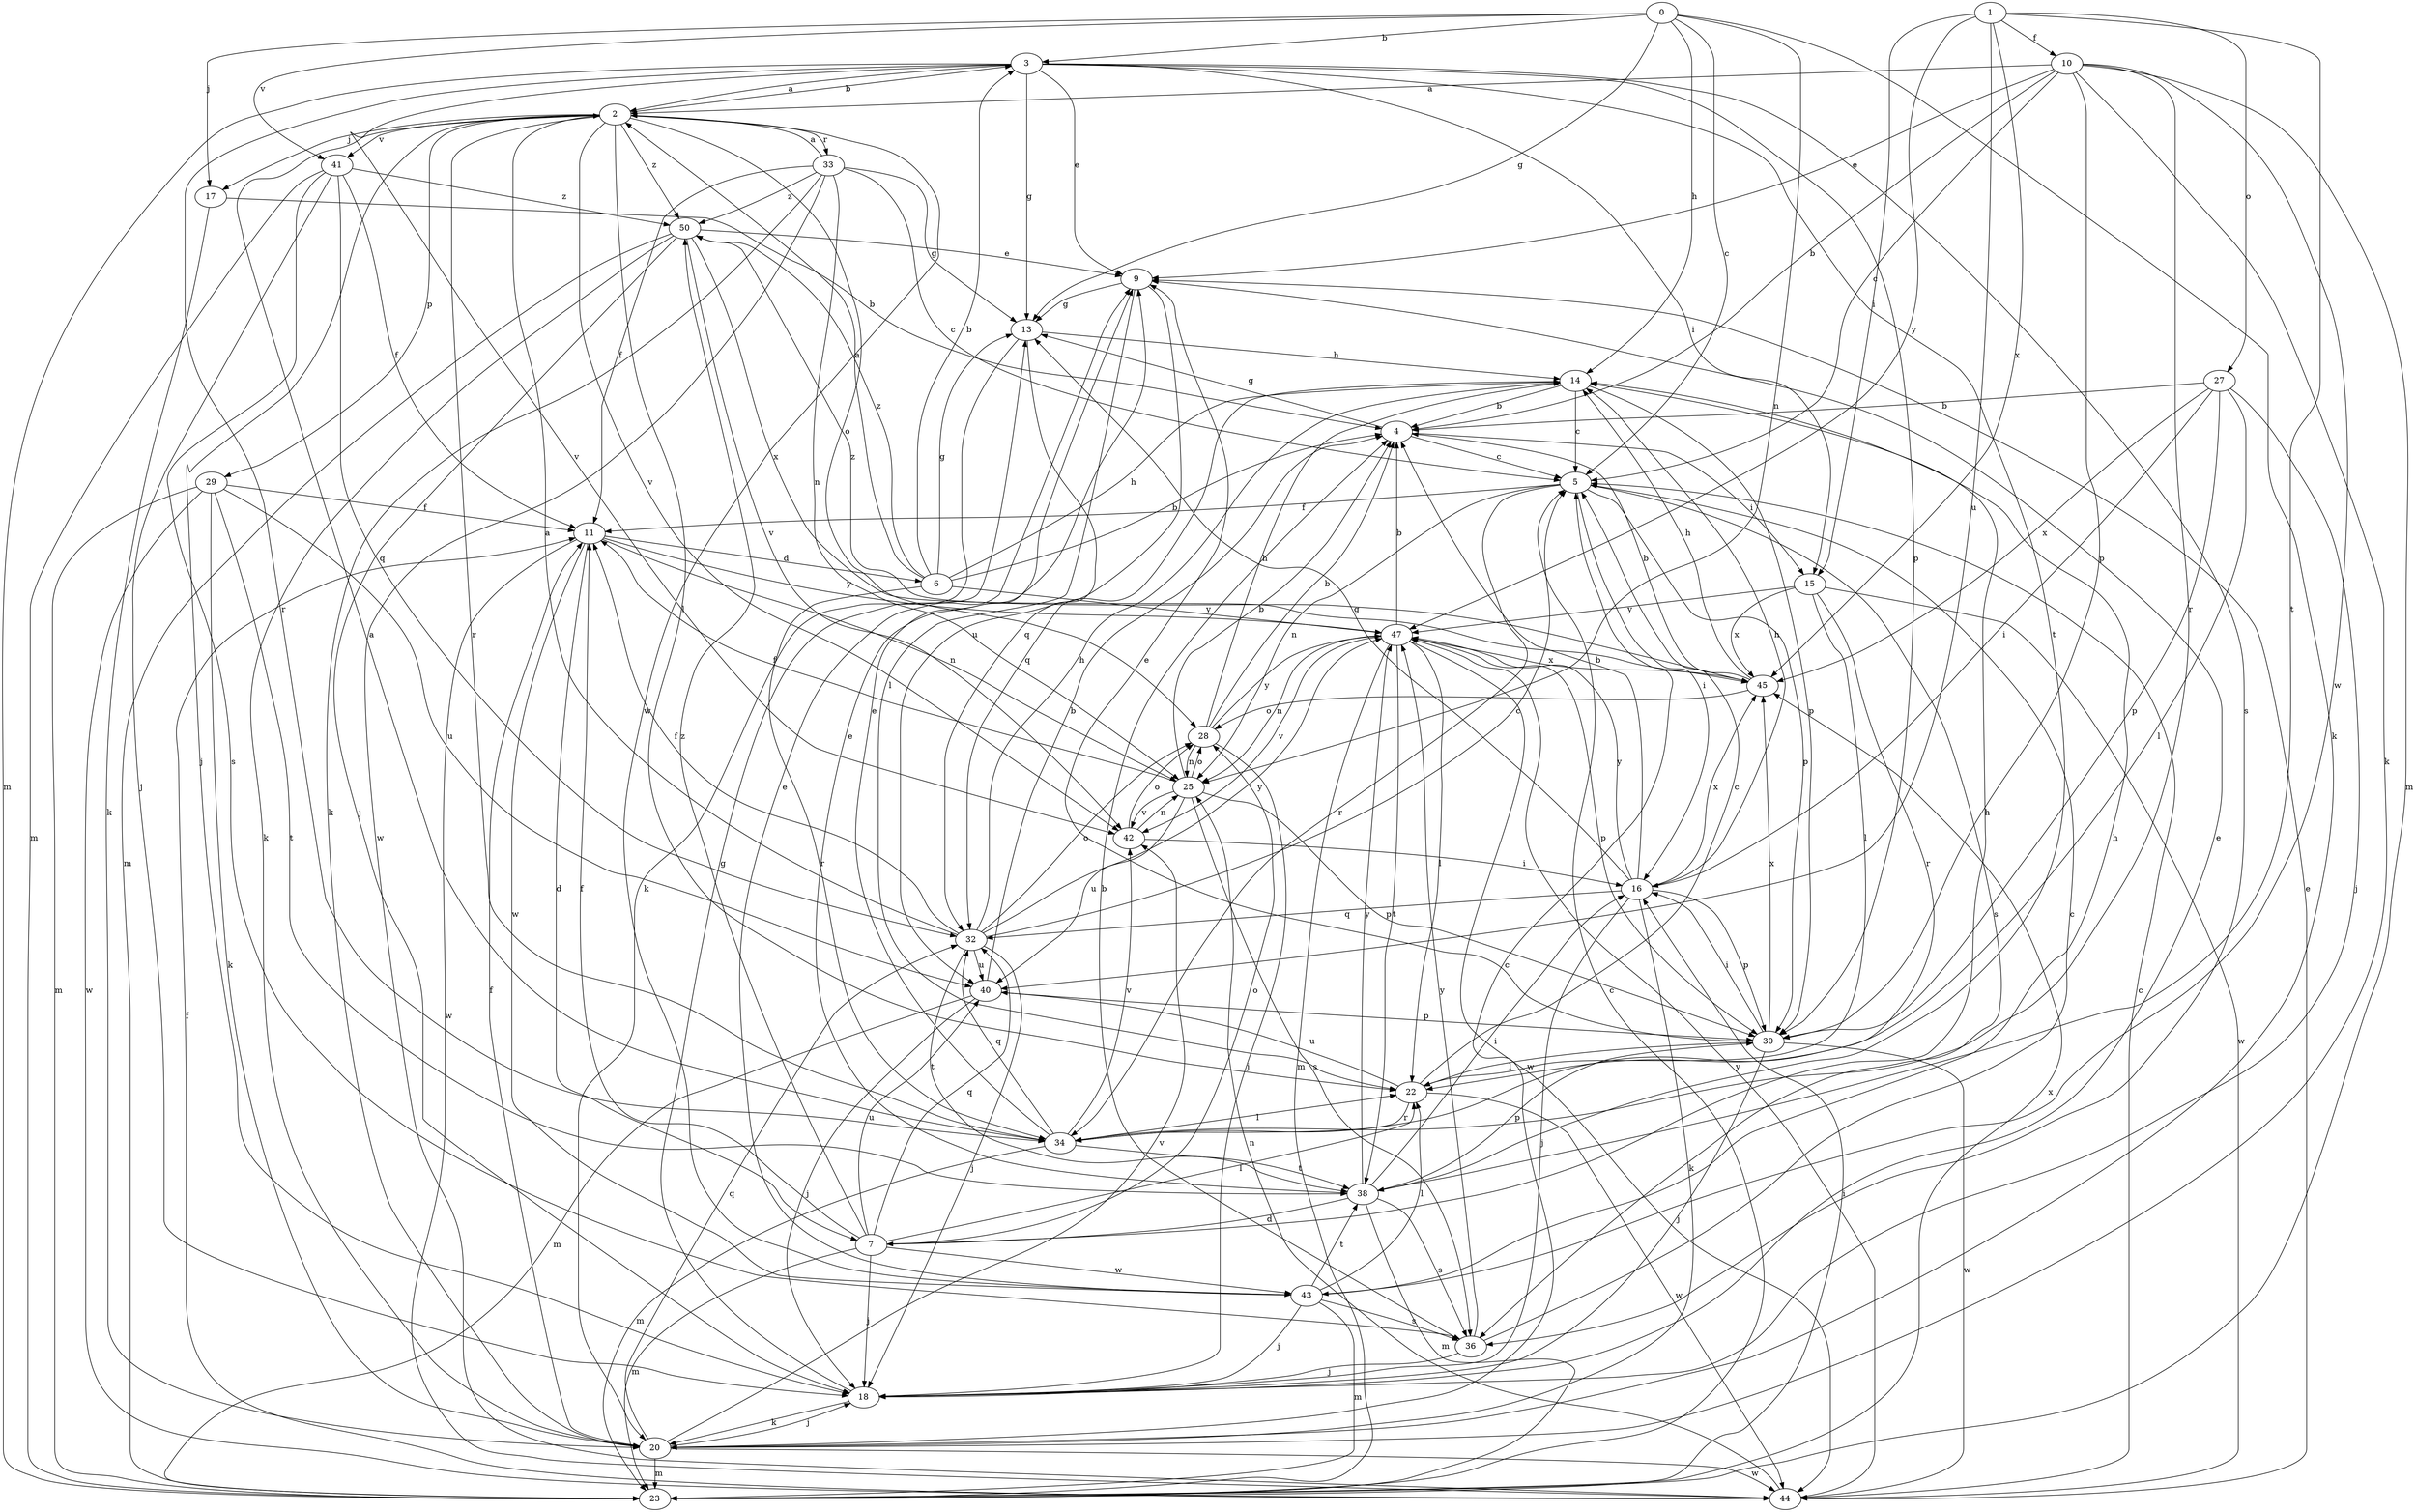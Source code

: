strict digraph  {
0;
1;
2;
3;
4;
5;
6;
7;
9;
10;
11;
13;
14;
15;
16;
17;
18;
20;
22;
23;
25;
27;
28;
29;
30;
32;
33;
34;
36;
38;
40;
41;
42;
43;
44;
45;
47;
50;
0 -> 3  [label=b];
0 -> 5  [label=c];
0 -> 13  [label=g];
0 -> 14  [label=h];
0 -> 17  [label=j];
0 -> 20  [label=k];
0 -> 25  [label=n];
0 -> 41  [label=v];
1 -> 10  [label=f];
1 -> 15  [label=i];
1 -> 27  [label=o];
1 -> 38  [label=t];
1 -> 40  [label=u];
1 -> 45  [label=x];
1 -> 47  [label=y];
2 -> 3  [label=b];
2 -> 17  [label=j];
2 -> 18  [label=j];
2 -> 22  [label=l];
2 -> 28  [label=o];
2 -> 29  [label=p];
2 -> 33  [label=r];
2 -> 34  [label=r];
2 -> 41  [label=v];
2 -> 42  [label=v];
2 -> 43  [label=w];
2 -> 50  [label=z];
3 -> 2  [label=a];
3 -> 9  [label=e];
3 -> 13  [label=g];
3 -> 15  [label=i];
3 -> 23  [label=m];
3 -> 30  [label=p];
3 -> 34  [label=r];
3 -> 36  [label=s];
3 -> 38  [label=t];
3 -> 42  [label=v];
4 -> 5  [label=c];
4 -> 13  [label=g];
4 -> 15  [label=i];
5 -> 11  [label=f];
5 -> 16  [label=i];
5 -> 25  [label=n];
5 -> 30  [label=p];
5 -> 34  [label=r];
5 -> 36  [label=s];
6 -> 2  [label=a];
6 -> 3  [label=b];
6 -> 4  [label=b];
6 -> 13  [label=g];
6 -> 14  [label=h];
6 -> 34  [label=r];
6 -> 47  [label=y];
6 -> 50  [label=z];
7 -> 11  [label=f];
7 -> 14  [label=h];
7 -> 18  [label=j];
7 -> 22  [label=l];
7 -> 23  [label=m];
7 -> 28  [label=o];
7 -> 32  [label=q];
7 -> 40  [label=u];
7 -> 43  [label=w];
7 -> 50  [label=z];
9 -> 13  [label=g];
9 -> 22  [label=l];
9 -> 40  [label=u];
10 -> 2  [label=a];
10 -> 4  [label=b];
10 -> 5  [label=c];
10 -> 9  [label=e];
10 -> 20  [label=k];
10 -> 23  [label=m];
10 -> 30  [label=p];
10 -> 34  [label=r];
10 -> 43  [label=w];
11 -> 6  [label=d];
11 -> 7  [label=d];
11 -> 25  [label=n];
11 -> 43  [label=w];
11 -> 44  [label=w];
11 -> 47  [label=y];
13 -> 14  [label=h];
13 -> 20  [label=k];
13 -> 32  [label=q];
14 -> 4  [label=b];
14 -> 5  [label=c];
14 -> 30  [label=p];
14 -> 32  [label=q];
15 -> 22  [label=l];
15 -> 34  [label=r];
15 -> 44  [label=w];
15 -> 45  [label=x];
15 -> 47  [label=y];
16 -> 4  [label=b];
16 -> 13  [label=g];
16 -> 14  [label=h];
16 -> 18  [label=j];
16 -> 20  [label=k];
16 -> 30  [label=p];
16 -> 32  [label=q];
16 -> 45  [label=x];
16 -> 47  [label=y];
17 -> 4  [label=b];
17 -> 20  [label=k];
18 -> 9  [label=e];
18 -> 13  [label=g];
18 -> 20  [label=k];
20 -> 5  [label=c];
20 -> 11  [label=f];
20 -> 18  [label=j];
20 -> 23  [label=m];
20 -> 32  [label=q];
20 -> 42  [label=v];
20 -> 44  [label=w];
22 -> 5  [label=c];
22 -> 34  [label=r];
22 -> 40  [label=u];
22 -> 44  [label=w];
23 -> 5  [label=c];
23 -> 16  [label=i];
23 -> 45  [label=x];
25 -> 4  [label=b];
25 -> 11  [label=f];
25 -> 28  [label=o];
25 -> 30  [label=p];
25 -> 36  [label=s];
25 -> 40  [label=u];
25 -> 42  [label=v];
27 -> 4  [label=b];
27 -> 16  [label=i];
27 -> 18  [label=j];
27 -> 22  [label=l];
27 -> 30  [label=p];
27 -> 45  [label=x];
28 -> 4  [label=b];
28 -> 14  [label=h];
28 -> 18  [label=j];
28 -> 25  [label=n];
28 -> 47  [label=y];
29 -> 11  [label=f];
29 -> 20  [label=k];
29 -> 23  [label=m];
29 -> 38  [label=t];
29 -> 40  [label=u];
29 -> 44  [label=w];
30 -> 9  [label=e];
30 -> 16  [label=i];
30 -> 18  [label=j];
30 -> 22  [label=l];
30 -> 44  [label=w];
30 -> 45  [label=x];
32 -> 2  [label=a];
32 -> 5  [label=c];
32 -> 11  [label=f];
32 -> 14  [label=h];
32 -> 18  [label=j];
32 -> 28  [label=o];
32 -> 38  [label=t];
32 -> 40  [label=u];
32 -> 47  [label=y];
33 -> 2  [label=a];
33 -> 5  [label=c];
33 -> 11  [label=f];
33 -> 13  [label=g];
33 -> 20  [label=k];
33 -> 25  [label=n];
33 -> 44  [label=w];
33 -> 50  [label=z];
34 -> 2  [label=a];
34 -> 9  [label=e];
34 -> 22  [label=l];
34 -> 23  [label=m];
34 -> 32  [label=q];
34 -> 38  [label=t];
34 -> 42  [label=v];
36 -> 4  [label=b];
36 -> 5  [label=c];
36 -> 18  [label=j];
36 -> 47  [label=y];
38 -> 7  [label=d];
38 -> 9  [label=e];
38 -> 16  [label=i];
38 -> 23  [label=m];
38 -> 30  [label=p];
38 -> 36  [label=s];
38 -> 47  [label=y];
40 -> 4  [label=b];
40 -> 18  [label=j];
40 -> 23  [label=m];
40 -> 30  [label=p];
41 -> 11  [label=f];
41 -> 18  [label=j];
41 -> 23  [label=m];
41 -> 32  [label=q];
41 -> 36  [label=s];
41 -> 50  [label=z];
42 -> 16  [label=i];
42 -> 25  [label=n];
42 -> 28  [label=o];
43 -> 9  [label=e];
43 -> 14  [label=h];
43 -> 18  [label=j];
43 -> 22  [label=l];
43 -> 23  [label=m];
43 -> 36  [label=s];
43 -> 38  [label=t];
44 -> 5  [label=c];
44 -> 9  [label=e];
44 -> 11  [label=f];
44 -> 25  [label=n];
44 -> 47  [label=y];
45 -> 4  [label=b];
45 -> 14  [label=h];
45 -> 28  [label=o];
45 -> 50  [label=z];
47 -> 4  [label=b];
47 -> 22  [label=l];
47 -> 23  [label=m];
47 -> 25  [label=n];
47 -> 30  [label=p];
47 -> 38  [label=t];
47 -> 42  [label=v];
47 -> 44  [label=w];
47 -> 45  [label=x];
50 -> 9  [label=e];
50 -> 18  [label=j];
50 -> 20  [label=k];
50 -> 23  [label=m];
50 -> 42  [label=v];
50 -> 45  [label=x];
}
